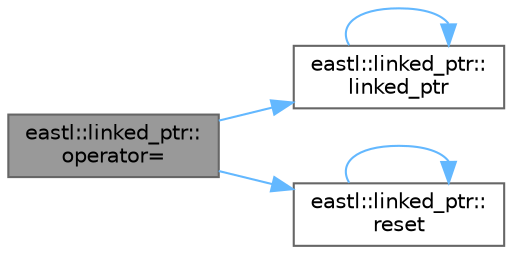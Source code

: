 digraph "eastl::linked_ptr::operator="
{
 // LATEX_PDF_SIZE
  bgcolor="transparent";
  edge [fontname=Helvetica,fontsize=10,labelfontname=Helvetica,labelfontsize=10];
  node [fontname=Helvetica,fontsize=10,shape=box,height=0.2,width=0.4];
  rankdir="LR";
  Node1 [id="Node000001",label="eastl::linked_ptr::\loperator=",height=0.2,width=0.4,color="gray40", fillcolor="grey60", style="filled", fontcolor="black",tooltip=" "];
  Node1 -> Node2 [id="edge5_Node000001_Node000002",color="steelblue1",style="solid",tooltip=" "];
  Node2 [id="Node000002",label="eastl::linked_ptr::\llinked_ptr",height=0.2,width=0.4,color="grey40", fillcolor="white", style="filled",URL="$classeastl_1_1linked__ptr.html#a8ea295ed847b48ec359360c0e28bab91",tooltip=" "];
  Node2 -> Node2 [id="edge6_Node000002_Node000002",color="steelblue1",style="solid",tooltip=" "];
  Node1 -> Node3 [id="edge7_Node000001_Node000003",color="steelblue1",style="solid",tooltip=" "];
  Node3 [id="Node000003",label="eastl::linked_ptr::\lreset",height=0.2,width=0.4,color="grey40", fillcolor="white", style="filled",URL="$classeastl_1_1linked__ptr.html#aa594f2224fba14fa7863ce22894c9680",tooltip=" "];
  Node3 -> Node3 [id="edge8_Node000003_Node000003",color="steelblue1",style="solid",tooltip=" "];
}
